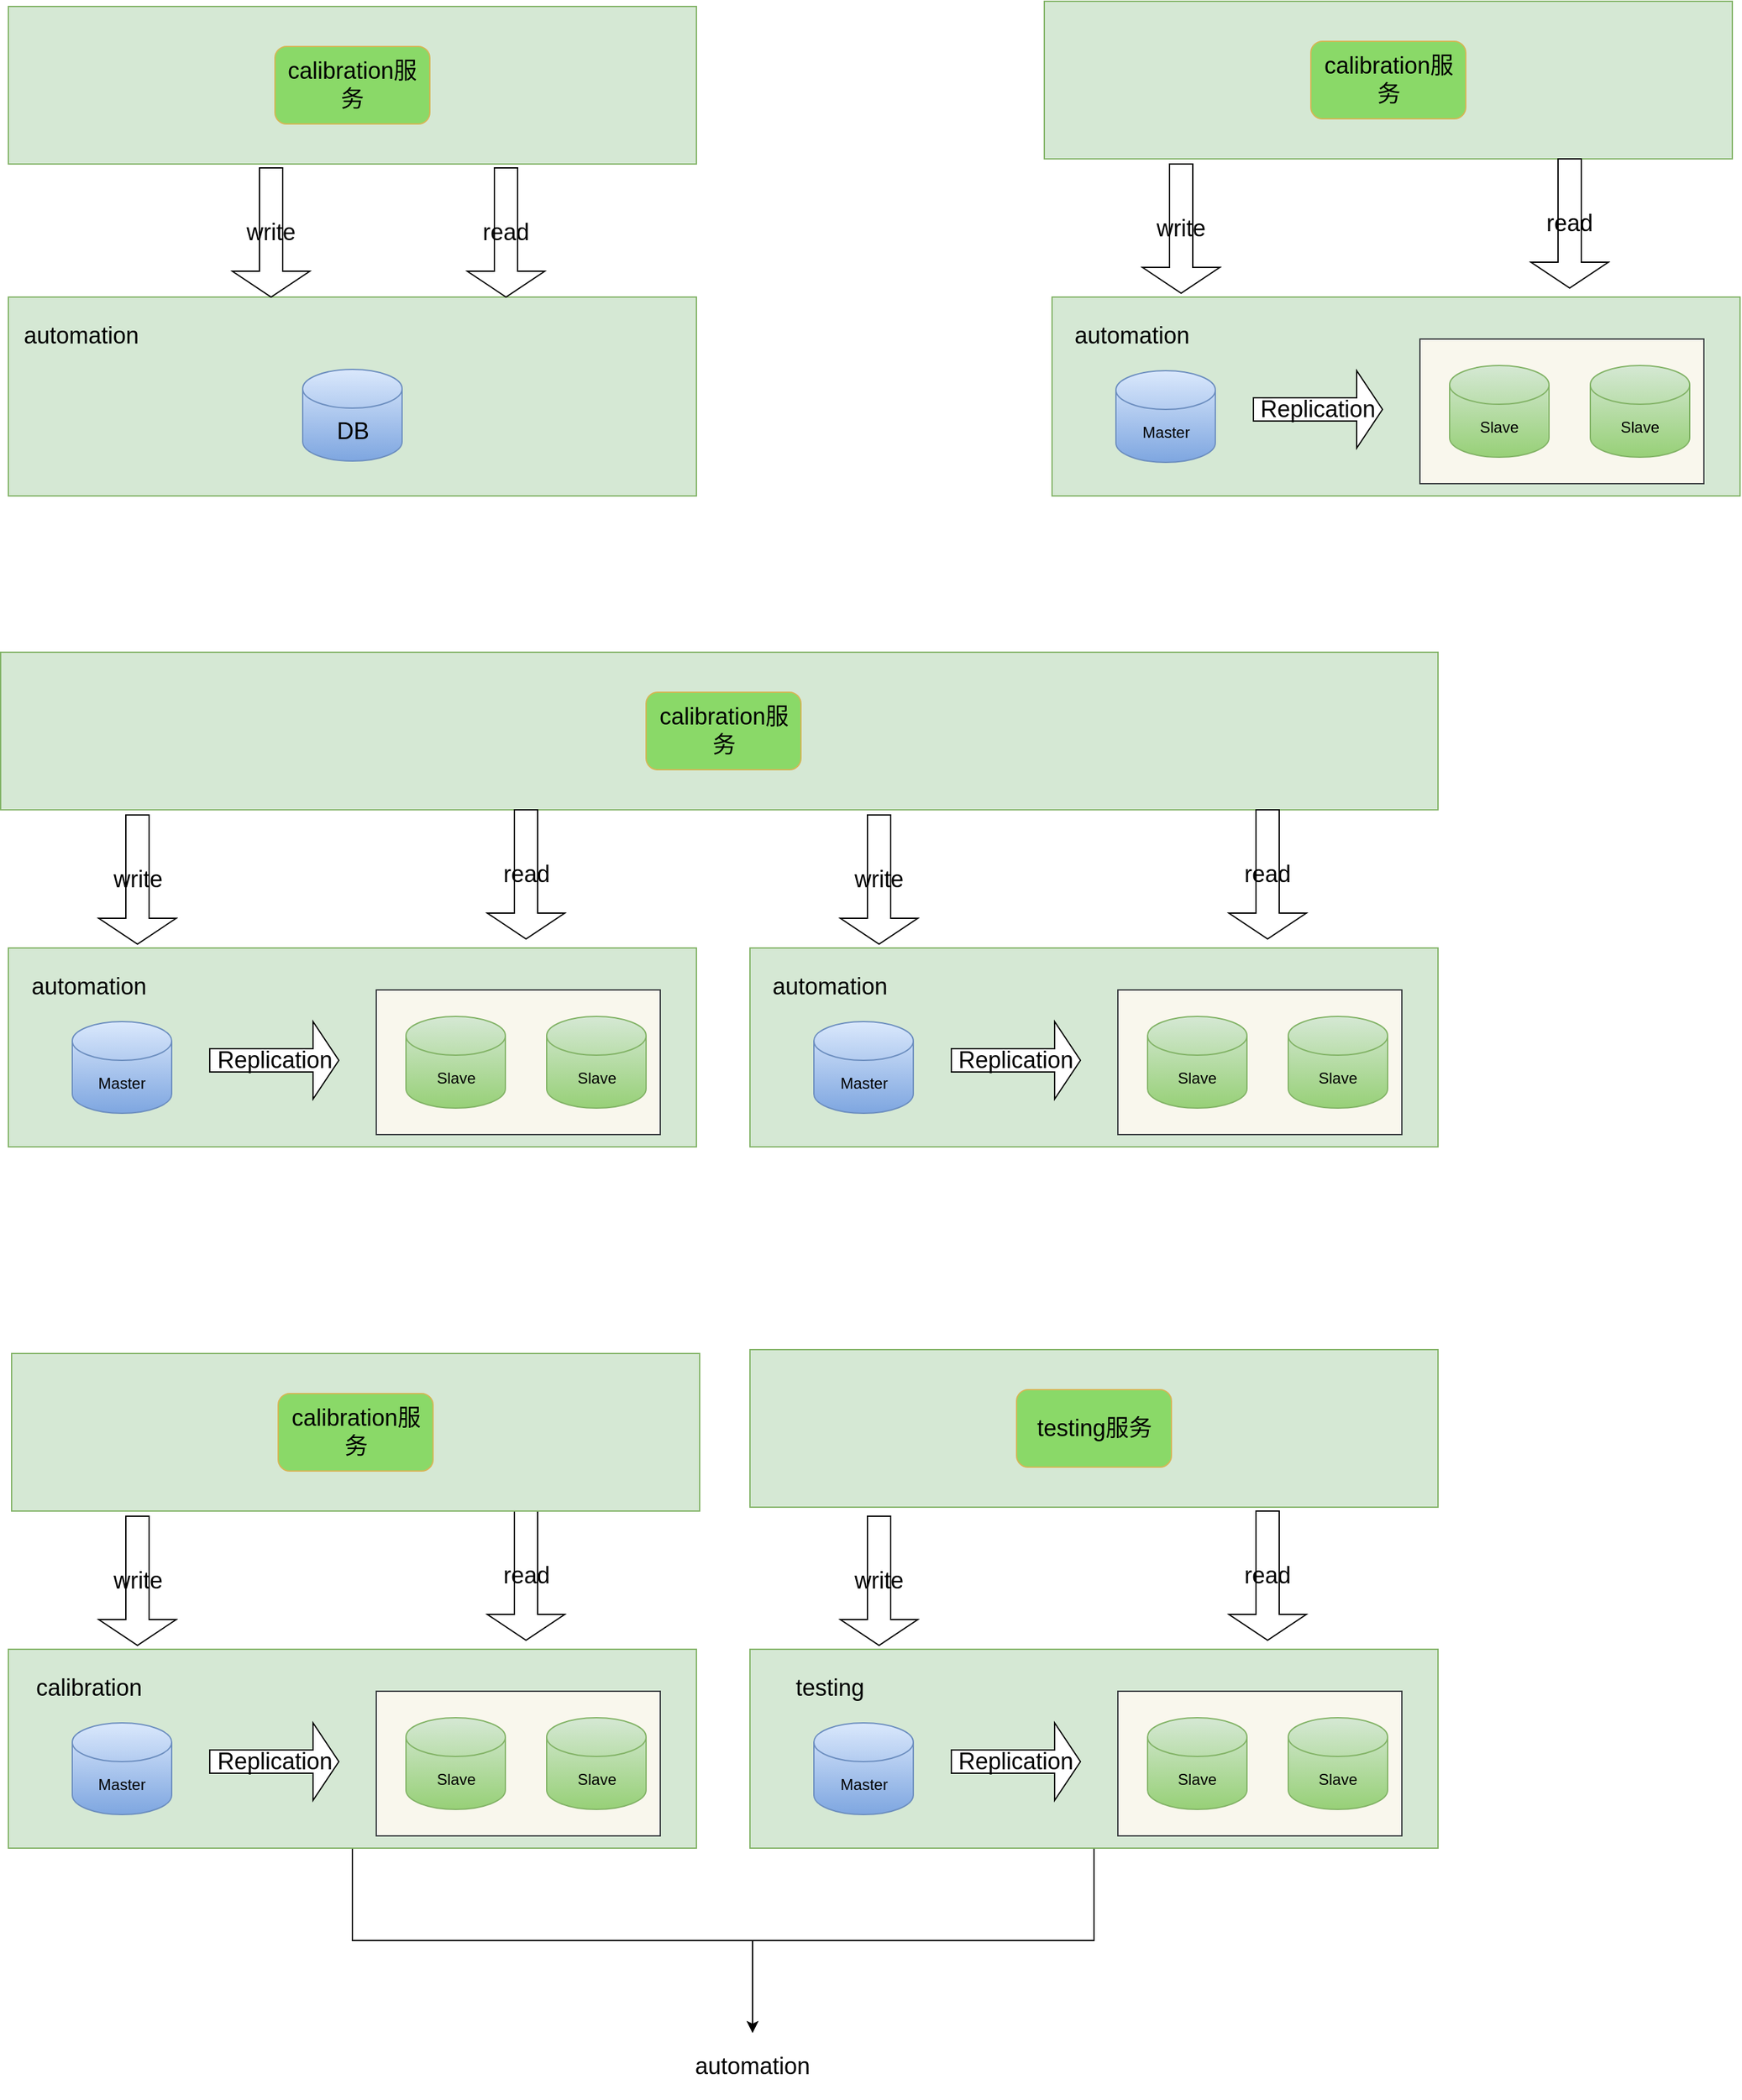 <mxfile version="22.0.8" type="github" pages="2">
  <diagram name="第 1 页" id="XoiWeZBjO1zsK_5Lx0B1">
    <mxGraphModel dx="2518" dy="1404" grid="0" gridSize="10" guides="1" tooltips="1" connect="1" arrows="1" fold="1" page="0" pageScale="1" pageWidth="827" pageHeight="1169" math="0" shadow="0">
      <root>
        <mxCell id="0" />
        <mxCell id="1" parent="0" />
        <mxCell id="khzjy3t56qFRdwUgKfdI-1" value="" style="rounded=0;whiteSpace=wrap;html=1;fillColor=#d5e8d4;strokeColor=#82b366;gradientColor=none;" parent="1" vertex="1">
          <mxGeometry x="916" y="302" width="533" height="154" as="geometry" />
        </mxCell>
        <mxCell id="khzjy3t56qFRdwUgKfdI-2" value="" style="rounded=0;whiteSpace=wrap;html=1;fillColor=#d5e8d4;strokeColor=#82b366;gradientColor=none;" parent="1" vertex="1">
          <mxGeometry x="107.5" y="77" width="533" height="122" as="geometry" />
        </mxCell>
        <mxCell id="khzjy3t56qFRdwUgKfdI-3" value="calibration服务" style="rounded=1;whiteSpace=wrap;html=1;gradientColor=none;fillColor=#8AD968;strokeColor=#d6b656;fillStyle=auto;fontSize=18;" parent="1" vertex="1">
          <mxGeometry x="314" y="108" width="120" height="60" as="geometry" />
        </mxCell>
        <mxCell id="khzjy3t56qFRdwUgKfdI-4" value="" style="rounded=0;whiteSpace=wrap;html=1;fillStyle=auto;fontSize=18;fillColor=#f9f7ed;strokeColor=#36393d;" parent="1" vertex="1">
          <mxGeometry x="1201" y="334.5" width="220" height="112" as="geometry" />
        </mxCell>
        <mxCell id="khzjy3t56qFRdwUgKfdI-5" value="Master" style="shape=cylinder3;whiteSpace=wrap;html=1;boundedLbl=1;backgroundOutline=1;size=15;fillStyle=auto;fillColor=#dae8fc;gradientColor=#7ea6e0;strokeColor=#6c8ebf;" parent="1" vertex="1">
          <mxGeometry x="965.5" y="359" width="77" height="71" as="geometry" />
        </mxCell>
        <mxCell id="khzjy3t56qFRdwUgKfdI-6" value="Slave" style="shape=cylinder3;whiteSpace=wrap;html=1;boundedLbl=1;backgroundOutline=1;size=15;fillStyle=auto;fillColor=#d5e8d4;gradientColor=#97d077;strokeColor=#82b366;" parent="1" vertex="1">
          <mxGeometry x="1224" y="355" width="77" height="71" as="geometry" />
        </mxCell>
        <mxCell id="khzjy3t56qFRdwUgKfdI-7" value="Slave" style="shape=cylinder3;whiteSpace=wrap;html=1;boundedLbl=1;backgroundOutline=1;size=15;fillStyle=auto;fillColor=#d5e8d4;gradientColor=#97d077;strokeColor=#82b366;" parent="1" vertex="1">
          <mxGeometry x="1333" y="355" width="77" height="71" as="geometry" />
        </mxCell>
        <mxCell id="khzjy3t56qFRdwUgKfdI-8" value="" style="rounded=0;whiteSpace=wrap;html=1;fillColor=#d5e8d4;strokeColor=#82b366;gradientColor=none;" parent="1" vertex="1">
          <mxGeometry x="107.5" y="302" width="533" height="154" as="geometry" />
        </mxCell>
        <mxCell id="khzjy3t56qFRdwUgKfdI-9" value="DB" style="shape=cylinder3;whiteSpace=wrap;html=1;boundedLbl=1;backgroundOutline=1;size=15;fillStyle=auto;fillColor=#dae8fc;gradientColor=#7ea6e0;strokeColor=#6c8ebf;fontSize=18;" parent="1" vertex="1">
          <mxGeometry x="335.5" y="358" width="77" height="71" as="geometry" />
        </mxCell>
        <mxCell id="khzjy3t56qFRdwUgKfdI-10" value="automation" style="text;html=1;strokeColor=none;fillColor=none;align=center;verticalAlign=middle;whiteSpace=wrap;rounded=0;fontSize=18;" parent="1" vertex="1">
          <mxGeometry x="114" y="315" width="100" height="33" as="geometry" />
        </mxCell>
        <mxCell id="khzjy3t56qFRdwUgKfdI-11" value="write" style="shape=singleArrow;direction=south;whiteSpace=wrap;html=1;fillStyle=auto;fontSize=18;" parent="1" vertex="1">
          <mxGeometry x="281" y="202" width="60" height="100" as="geometry" />
        </mxCell>
        <mxCell id="khzjy3t56qFRdwUgKfdI-12" value="read" style="shape=singleArrow;direction=south;whiteSpace=wrap;html=1;fillStyle=auto;fontSize=18;" parent="1" vertex="1">
          <mxGeometry x="463" y="202" width="60" height="100" as="geometry" />
        </mxCell>
        <mxCell id="khzjy3t56qFRdwUgKfdI-13" value="" style="rounded=0;whiteSpace=wrap;html=1;fillColor=#d5e8d4;strokeColor=#82b366;gradientColor=none;" parent="1" vertex="1">
          <mxGeometry x="910" y="73" width="533" height="122" as="geometry" />
        </mxCell>
        <mxCell id="khzjy3t56qFRdwUgKfdI-14" value="calibration服务" style="rounded=1;whiteSpace=wrap;html=1;gradientColor=none;fillColor=#8AD968;strokeColor=#d6b656;fillStyle=auto;fontSize=18;" parent="1" vertex="1">
          <mxGeometry x="1116.5" y="104" width="120" height="60" as="geometry" />
        </mxCell>
        <mxCell id="khzjy3t56qFRdwUgKfdI-15" value="write" style="shape=singleArrow;direction=south;whiteSpace=wrap;html=1;fillStyle=auto;fontSize=18;" parent="1" vertex="1">
          <mxGeometry x="986" y="199" width="60" height="100" as="geometry" />
        </mxCell>
        <mxCell id="khzjy3t56qFRdwUgKfdI-16" value="read" style="shape=singleArrow;direction=south;whiteSpace=wrap;html=1;fillStyle=auto;fontSize=18;" parent="1" vertex="1">
          <mxGeometry x="1287" y="195" width="60" height="100" as="geometry" />
        </mxCell>
        <mxCell id="khzjy3t56qFRdwUgKfdI-17" value="automation" style="text;html=1;strokeColor=none;fillColor=none;align=center;verticalAlign=middle;whiteSpace=wrap;rounded=0;fontSize=18;" parent="1" vertex="1">
          <mxGeometry x="928" y="315" width="100" height="33" as="geometry" />
        </mxCell>
        <mxCell id="khzjy3t56qFRdwUgKfdI-18" value="Replication" style="shape=singleArrow;whiteSpace=wrap;html=1;fillStyle=auto;fontSize=18;" parent="1" vertex="1">
          <mxGeometry x="1072" y="359" width="100" height="60" as="geometry" />
        </mxCell>
        <mxCell id="khzjy3t56qFRdwUgKfdI-19" value="" style="rounded=0;whiteSpace=wrap;html=1;fillColor=#d5e8d4;strokeColor=#82b366;gradientColor=none;" parent="1" vertex="1">
          <mxGeometry x="107.5" y="806" width="533" height="154" as="geometry" />
        </mxCell>
        <mxCell id="khzjy3t56qFRdwUgKfdI-20" value="" style="rounded=0;whiteSpace=wrap;html=1;fillStyle=auto;fontSize=18;fillColor=#f9f7ed;strokeColor=#36393d;" parent="1" vertex="1">
          <mxGeometry x="392.5" y="838.5" width="220" height="112" as="geometry" />
        </mxCell>
        <mxCell id="khzjy3t56qFRdwUgKfdI-21" value="Master" style="shape=cylinder3;whiteSpace=wrap;html=1;boundedLbl=1;backgroundOutline=1;size=15;fillStyle=auto;fillColor=#dae8fc;gradientColor=#7ea6e0;strokeColor=#6c8ebf;" parent="1" vertex="1">
          <mxGeometry x="157" y="863" width="77" height="71" as="geometry" />
        </mxCell>
        <mxCell id="khzjy3t56qFRdwUgKfdI-22" value="Slave" style="shape=cylinder3;whiteSpace=wrap;html=1;boundedLbl=1;backgroundOutline=1;size=15;fillStyle=auto;fillColor=#d5e8d4;gradientColor=#97d077;strokeColor=#82b366;" parent="1" vertex="1">
          <mxGeometry x="415.5" y="859" width="77" height="71" as="geometry" />
        </mxCell>
        <mxCell id="khzjy3t56qFRdwUgKfdI-23" value="Slave" style="shape=cylinder3;whiteSpace=wrap;html=1;boundedLbl=1;backgroundOutline=1;size=15;fillStyle=auto;fillColor=#d5e8d4;gradientColor=#97d077;strokeColor=#82b366;" parent="1" vertex="1">
          <mxGeometry x="524.5" y="859" width="77" height="71" as="geometry" />
        </mxCell>
        <mxCell id="khzjy3t56qFRdwUgKfdI-24" value="" style="rounded=0;whiteSpace=wrap;html=1;fillColor=#d5e8d4;strokeColor=#82b366;gradientColor=none;" parent="1" vertex="1">
          <mxGeometry x="101.5" y="577" width="1113.5" height="122" as="geometry" />
        </mxCell>
        <mxCell id="khzjy3t56qFRdwUgKfdI-25" value="calibration服务" style="rounded=1;whiteSpace=wrap;html=1;gradientColor=none;fillColor=#8AD968;strokeColor=#d6b656;fillStyle=auto;fontSize=18;" parent="1" vertex="1">
          <mxGeometry x="601.5" y="608" width="120" height="60" as="geometry" />
        </mxCell>
        <mxCell id="khzjy3t56qFRdwUgKfdI-26" value="write" style="shape=singleArrow;direction=south;whiteSpace=wrap;html=1;fillStyle=auto;fontSize=18;" parent="1" vertex="1">
          <mxGeometry x="177.5" y="703" width="60" height="100" as="geometry" />
        </mxCell>
        <mxCell id="khzjy3t56qFRdwUgKfdI-27" value="read" style="shape=singleArrow;direction=south;whiteSpace=wrap;html=1;fillStyle=auto;fontSize=18;" parent="1" vertex="1">
          <mxGeometry x="478.5" y="699" width="60" height="100" as="geometry" />
        </mxCell>
        <mxCell id="khzjy3t56qFRdwUgKfdI-28" value="automation" style="text;html=1;strokeColor=none;fillColor=none;align=center;verticalAlign=middle;whiteSpace=wrap;rounded=0;fontSize=18;" parent="1" vertex="1">
          <mxGeometry x="119.5" y="819" width="100" height="33" as="geometry" />
        </mxCell>
        <mxCell id="khzjy3t56qFRdwUgKfdI-29" value="Replication" style="shape=singleArrow;whiteSpace=wrap;html=1;fillStyle=auto;fontSize=18;" parent="1" vertex="1">
          <mxGeometry x="263.5" y="863" width="100" height="60" as="geometry" />
        </mxCell>
        <mxCell id="khzjy3t56qFRdwUgKfdI-30" value="" style="rounded=0;whiteSpace=wrap;html=1;fillColor=#d5e8d4;strokeColor=#82b366;gradientColor=none;" parent="1" vertex="1">
          <mxGeometry x="682" y="806" width="533" height="154" as="geometry" />
        </mxCell>
        <mxCell id="khzjy3t56qFRdwUgKfdI-31" value="" style="rounded=0;whiteSpace=wrap;html=1;fillStyle=auto;fontSize=18;fillColor=#f9f7ed;strokeColor=#36393d;" parent="1" vertex="1">
          <mxGeometry x="967" y="838.5" width="220" height="112" as="geometry" />
        </mxCell>
        <mxCell id="khzjy3t56qFRdwUgKfdI-32" value="Master" style="shape=cylinder3;whiteSpace=wrap;html=1;boundedLbl=1;backgroundOutline=1;size=15;fillStyle=auto;fillColor=#dae8fc;gradientColor=#7ea6e0;strokeColor=#6c8ebf;" parent="1" vertex="1">
          <mxGeometry x="731.5" y="863" width="77" height="71" as="geometry" />
        </mxCell>
        <mxCell id="khzjy3t56qFRdwUgKfdI-33" value="Slave" style="shape=cylinder3;whiteSpace=wrap;html=1;boundedLbl=1;backgroundOutline=1;size=15;fillStyle=auto;fillColor=#d5e8d4;gradientColor=#97d077;strokeColor=#82b366;" parent="1" vertex="1">
          <mxGeometry x="990" y="859" width="77" height="71" as="geometry" />
        </mxCell>
        <mxCell id="khzjy3t56qFRdwUgKfdI-34" value="Slave" style="shape=cylinder3;whiteSpace=wrap;html=1;boundedLbl=1;backgroundOutline=1;size=15;fillStyle=auto;fillColor=#d5e8d4;gradientColor=#97d077;strokeColor=#82b366;" parent="1" vertex="1">
          <mxGeometry x="1099" y="859" width="77" height="71" as="geometry" />
        </mxCell>
        <mxCell id="khzjy3t56qFRdwUgKfdI-35" value="write" style="shape=singleArrow;direction=south;whiteSpace=wrap;html=1;fillStyle=auto;fontSize=18;" parent="1" vertex="1">
          <mxGeometry x="752" y="703" width="60" height="100" as="geometry" />
        </mxCell>
        <mxCell id="khzjy3t56qFRdwUgKfdI-36" value="read" style="shape=singleArrow;direction=south;whiteSpace=wrap;html=1;fillStyle=auto;fontSize=18;" parent="1" vertex="1">
          <mxGeometry x="1053" y="699" width="60" height="100" as="geometry" />
        </mxCell>
        <mxCell id="khzjy3t56qFRdwUgKfdI-37" value="automation" style="text;html=1;strokeColor=none;fillColor=none;align=center;verticalAlign=middle;whiteSpace=wrap;rounded=0;fontSize=18;" parent="1" vertex="1">
          <mxGeometry x="694" y="819" width="100" height="33" as="geometry" />
        </mxCell>
        <mxCell id="khzjy3t56qFRdwUgKfdI-38" value="Replication" style="shape=singleArrow;whiteSpace=wrap;html=1;fillStyle=auto;fontSize=18;" parent="1" vertex="1">
          <mxGeometry x="838" y="863" width="100" height="60" as="geometry" />
        </mxCell>
        <mxCell id="khzjy3t56qFRdwUgKfdI-67" style="edgeStyle=orthogonalEdgeStyle;rounded=0;orthogonalLoop=1;jettySize=auto;html=1;exitX=0.5;exitY=1;exitDx=0;exitDy=0;entryX=0.5;entryY=0;entryDx=0;entryDy=0;fontSize=18;" parent="1" source="khzjy3t56qFRdwUgKfdI-39" target="khzjy3t56qFRdwUgKfdI-66" edge="1">
          <mxGeometry relative="1" as="geometry" />
        </mxCell>
        <mxCell id="khzjy3t56qFRdwUgKfdI-39" value="" style="rounded=0;whiteSpace=wrap;html=1;fillColor=#d5e8d4;strokeColor=#82b366;gradientColor=none;" parent="1" vertex="1">
          <mxGeometry x="107.5" y="1349" width="533" height="154" as="geometry" />
        </mxCell>
        <mxCell id="khzjy3t56qFRdwUgKfdI-40" value="" style="rounded=0;whiteSpace=wrap;html=1;fillStyle=auto;fontSize=18;fillColor=#f9f7ed;strokeColor=#36393d;" parent="1" vertex="1">
          <mxGeometry x="392.5" y="1381.5" width="220" height="112" as="geometry" />
        </mxCell>
        <mxCell id="khzjy3t56qFRdwUgKfdI-41" value="Master" style="shape=cylinder3;whiteSpace=wrap;html=1;boundedLbl=1;backgroundOutline=1;size=15;fillStyle=auto;fillColor=#dae8fc;gradientColor=#7ea6e0;strokeColor=#6c8ebf;" parent="1" vertex="1">
          <mxGeometry x="157" y="1406" width="77" height="71" as="geometry" />
        </mxCell>
        <mxCell id="khzjy3t56qFRdwUgKfdI-42" value="Slave" style="shape=cylinder3;whiteSpace=wrap;html=1;boundedLbl=1;backgroundOutline=1;size=15;fillStyle=auto;fillColor=#d5e8d4;gradientColor=#97d077;strokeColor=#82b366;" parent="1" vertex="1">
          <mxGeometry x="415.5" y="1402" width="77" height="71" as="geometry" />
        </mxCell>
        <mxCell id="khzjy3t56qFRdwUgKfdI-43" value="Slave" style="shape=cylinder3;whiteSpace=wrap;html=1;boundedLbl=1;backgroundOutline=1;size=15;fillStyle=auto;fillColor=#d5e8d4;gradientColor=#97d077;strokeColor=#82b366;" parent="1" vertex="1">
          <mxGeometry x="524.5" y="1402" width="77" height="71" as="geometry" />
        </mxCell>
        <mxCell id="khzjy3t56qFRdwUgKfdI-44" value="write" style="shape=singleArrow;direction=south;whiteSpace=wrap;html=1;fillStyle=auto;fontSize=18;" parent="1" vertex="1">
          <mxGeometry x="177.5" y="1246" width="60" height="100" as="geometry" />
        </mxCell>
        <mxCell id="khzjy3t56qFRdwUgKfdI-45" value="read" style="shape=singleArrow;direction=south;whiteSpace=wrap;html=1;fillStyle=auto;fontSize=18;" parent="1" vertex="1">
          <mxGeometry x="478.5" y="1242" width="60" height="100" as="geometry" />
        </mxCell>
        <mxCell id="khzjy3t56qFRdwUgKfdI-46" value="calibration" style="text;html=1;strokeColor=none;fillColor=none;align=center;verticalAlign=middle;whiteSpace=wrap;rounded=0;fontSize=18;" parent="1" vertex="1">
          <mxGeometry x="119.5" y="1362" width="100" height="33" as="geometry" />
        </mxCell>
        <mxCell id="khzjy3t56qFRdwUgKfdI-47" value="Replication" style="shape=singleArrow;whiteSpace=wrap;html=1;fillStyle=auto;fontSize=18;" parent="1" vertex="1">
          <mxGeometry x="263.5" y="1406" width="100" height="60" as="geometry" />
        </mxCell>
        <mxCell id="khzjy3t56qFRdwUgKfdI-68" style="edgeStyle=orthogonalEdgeStyle;rounded=0;orthogonalLoop=1;jettySize=auto;html=1;exitX=0.5;exitY=1;exitDx=0;exitDy=0;fontSize=18;" parent="1" source="khzjy3t56qFRdwUgKfdI-48" target="khzjy3t56qFRdwUgKfdI-66" edge="1">
          <mxGeometry relative="1" as="geometry" />
        </mxCell>
        <mxCell id="khzjy3t56qFRdwUgKfdI-48" value="" style="rounded=0;whiteSpace=wrap;html=1;fillColor=#d5e8d4;strokeColor=#82b366;gradientColor=none;" parent="1" vertex="1">
          <mxGeometry x="682" y="1349" width="533" height="154" as="geometry" />
        </mxCell>
        <mxCell id="khzjy3t56qFRdwUgKfdI-49" value="" style="rounded=0;whiteSpace=wrap;html=1;fillStyle=auto;fontSize=18;fillColor=#f9f7ed;strokeColor=#36393d;" parent="1" vertex="1">
          <mxGeometry x="967" y="1381.5" width="220" height="112" as="geometry" />
        </mxCell>
        <mxCell id="khzjy3t56qFRdwUgKfdI-50" value="Master" style="shape=cylinder3;whiteSpace=wrap;html=1;boundedLbl=1;backgroundOutline=1;size=15;fillStyle=auto;fillColor=#dae8fc;gradientColor=#7ea6e0;strokeColor=#6c8ebf;" parent="1" vertex="1">
          <mxGeometry x="731.5" y="1406" width="77" height="71" as="geometry" />
        </mxCell>
        <mxCell id="khzjy3t56qFRdwUgKfdI-51" value="Slave" style="shape=cylinder3;whiteSpace=wrap;html=1;boundedLbl=1;backgroundOutline=1;size=15;fillStyle=auto;fillColor=#d5e8d4;gradientColor=#97d077;strokeColor=#82b366;" parent="1" vertex="1">
          <mxGeometry x="990" y="1402" width="77" height="71" as="geometry" />
        </mxCell>
        <mxCell id="khzjy3t56qFRdwUgKfdI-52" value="Slave" style="shape=cylinder3;whiteSpace=wrap;html=1;boundedLbl=1;backgroundOutline=1;size=15;fillStyle=auto;fillColor=#d5e8d4;gradientColor=#97d077;strokeColor=#82b366;" parent="1" vertex="1">
          <mxGeometry x="1099" y="1402" width="77" height="71" as="geometry" />
        </mxCell>
        <mxCell id="khzjy3t56qFRdwUgKfdI-53" value="write" style="shape=singleArrow;direction=south;whiteSpace=wrap;html=1;fillStyle=auto;fontSize=18;" parent="1" vertex="1">
          <mxGeometry x="752" y="1246" width="60" height="100" as="geometry" />
        </mxCell>
        <mxCell id="khzjy3t56qFRdwUgKfdI-54" value="read" style="shape=singleArrow;direction=south;whiteSpace=wrap;html=1;fillStyle=auto;fontSize=18;" parent="1" vertex="1">
          <mxGeometry x="1053" y="1242" width="60" height="100" as="geometry" />
        </mxCell>
        <mxCell id="khzjy3t56qFRdwUgKfdI-55" value="testing" style="text;html=1;strokeColor=none;fillColor=none;align=center;verticalAlign=middle;whiteSpace=wrap;rounded=0;fontSize=18;" parent="1" vertex="1">
          <mxGeometry x="694" y="1362" width="100" height="33" as="geometry" />
        </mxCell>
        <mxCell id="khzjy3t56qFRdwUgKfdI-56" value="Replication" style="shape=singleArrow;whiteSpace=wrap;html=1;fillStyle=auto;fontSize=18;" parent="1" vertex="1">
          <mxGeometry x="838" y="1406" width="100" height="60" as="geometry" />
        </mxCell>
        <mxCell id="khzjy3t56qFRdwUgKfdI-58" value="" style="rounded=0;whiteSpace=wrap;html=1;fillColor=#d5e8d4;strokeColor=#82b366;gradientColor=none;" parent="1" vertex="1">
          <mxGeometry x="110" y="1120" width="533" height="122" as="geometry" />
        </mxCell>
        <mxCell id="khzjy3t56qFRdwUgKfdI-59" value="calibration服务" style="rounded=1;whiteSpace=wrap;html=1;gradientColor=none;fillColor=#8AD968;strokeColor=#d6b656;fillStyle=auto;fontSize=18;" parent="1" vertex="1">
          <mxGeometry x="316.5" y="1151" width="120" height="60" as="geometry" />
        </mxCell>
        <mxCell id="khzjy3t56qFRdwUgKfdI-64" value="" style="rounded=0;whiteSpace=wrap;html=1;fillColor=#d5e8d4;strokeColor=#82b366;gradientColor=none;" parent="1" vertex="1">
          <mxGeometry x="682" y="1117" width="533" height="122" as="geometry" />
        </mxCell>
        <mxCell id="khzjy3t56qFRdwUgKfdI-65" value="testing服务" style="rounded=1;whiteSpace=wrap;html=1;gradientColor=none;fillColor=#8AD968;strokeColor=#d6b656;fillStyle=auto;fontSize=18;" parent="1" vertex="1">
          <mxGeometry x="888.5" y="1148" width="120" height="60" as="geometry" />
        </mxCell>
        <mxCell id="khzjy3t56qFRdwUgKfdI-66" value="automation" style="text;html=1;strokeColor=none;fillColor=none;align=center;verticalAlign=middle;whiteSpace=wrap;rounded=0;fontSize=18;" parent="1" vertex="1">
          <mxGeometry x="634" y="1646" width="100" height="51" as="geometry" />
        </mxCell>
      </root>
    </mxGraphModel>
  </diagram>
  <diagram name="第 1 页 的副本" id="WT17NUB2REezVDF07Srm">
    <mxGraphModel dx="1799" dy="1180" grid="0" gridSize="10" guides="1" tooltips="1" connect="1" arrows="1" fold="1" page="0" pageScale="1" pageWidth="827" pageHeight="1169" math="0" shadow="0">
      <root>
        <mxCell id="TcmrKbXFy-QuiTWMG6EV-0" />
        <mxCell id="TcmrKbXFy-QuiTWMG6EV-1" parent="TcmrKbXFy-QuiTWMG6EV-0" />
        <mxCell id="TcmrKbXFy-QuiTWMG6EV-2" value="" style="rounded=0;whiteSpace=wrap;html=1;fillColor=#d5e8d4;strokeColor=#82b366;gradientColor=none;" vertex="1" parent="TcmrKbXFy-QuiTWMG6EV-1">
          <mxGeometry x="916" y="302" width="533" height="154" as="geometry" />
        </mxCell>
        <mxCell id="TcmrKbXFy-QuiTWMG6EV-3" value="" style="rounded=0;whiteSpace=wrap;html=1;fillColor=#d5e8d4;strokeColor=#82b366;gradientColor=none;" vertex="1" parent="TcmrKbXFy-QuiTWMG6EV-1">
          <mxGeometry x="-75" y="-302" width="533" height="122" as="geometry" />
        </mxCell>
        <mxCell id="TcmrKbXFy-QuiTWMG6EV-4" value="qiwu-paas服务" style="rounded=1;whiteSpace=wrap;html=1;gradientColor=none;fillColor=#8AD968;strokeColor=#d6b656;fillStyle=auto;fontSize=18;" vertex="1" parent="TcmrKbXFy-QuiTWMG6EV-1">
          <mxGeometry x="131.5" y="-271" width="134.5" height="60" as="geometry" />
        </mxCell>
        <mxCell id="TcmrKbXFy-QuiTWMG6EV-5" value="" style="rounded=0;whiteSpace=wrap;html=1;fillStyle=auto;fontSize=18;fillColor=#f9f7ed;strokeColor=#36393d;" vertex="1" parent="TcmrKbXFy-QuiTWMG6EV-1">
          <mxGeometry x="1201" y="334.5" width="220" height="112" as="geometry" />
        </mxCell>
        <mxCell id="TcmrKbXFy-QuiTWMG6EV-6" value="Master" style="shape=cylinder3;whiteSpace=wrap;html=1;boundedLbl=1;backgroundOutline=1;size=15;fillStyle=auto;fillColor=#dae8fc;gradientColor=#7ea6e0;strokeColor=#6c8ebf;" vertex="1" parent="TcmrKbXFy-QuiTWMG6EV-1">
          <mxGeometry x="965.5" y="359" width="77" height="71" as="geometry" />
        </mxCell>
        <mxCell id="TcmrKbXFy-QuiTWMG6EV-7" value="Slave" style="shape=cylinder3;whiteSpace=wrap;html=1;boundedLbl=1;backgroundOutline=1;size=15;fillStyle=auto;fillColor=#d5e8d4;gradientColor=#97d077;strokeColor=#82b366;" vertex="1" parent="TcmrKbXFy-QuiTWMG6EV-1">
          <mxGeometry x="1224" y="355" width="77" height="71" as="geometry" />
        </mxCell>
        <mxCell id="TcmrKbXFy-QuiTWMG6EV-8" value="Slave" style="shape=cylinder3;whiteSpace=wrap;html=1;boundedLbl=1;backgroundOutline=1;size=15;fillStyle=auto;fillColor=#d5e8d4;gradientColor=#97d077;strokeColor=#82b366;" vertex="1" parent="TcmrKbXFy-QuiTWMG6EV-1">
          <mxGeometry x="1333" y="355" width="77" height="71" as="geometry" />
        </mxCell>
        <mxCell id="TcmrKbXFy-QuiTWMG6EV-9" value="" style="rounded=0;whiteSpace=wrap;html=1;fillColor=#d5e8d4;strokeColor=#82b366;gradientColor=none;" vertex="1" parent="TcmrKbXFy-QuiTWMG6EV-1">
          <mxGeometry x="-104.5" y="-78.75" width="600" height="325" as="geometry" />
        </mxCell>
        <mxCell id="cq9vaOh08QmkuU9P0QDh-11" value="" style="rounded=0;whiteSpace=wrap;html=1;fillColor=#d5e8d4;strokeColor=default;dashed=1;" vertex="1" parent="TcmrKbXFy-QuiTWMG6EV-1">
          <mxGeometry x="11" y="154" width="342" height="78" as="geometry" />
        </mxCell>
        <mxCell id="TcmrKbXFy-QuiTWMG6EV-10" value="TiKV" style="shape=cylinder3;whiteSpace=wrap;html=1;boundedLbl=1;backgroundOutline=1;size=15;fillStyle=auto;fillColor=#5e8bda;strokeColor=#B20000;fontSize=18;fontColor=#ffffff;" vertex="1" parent="TcmrKbXFy-QuiTWMG6EV-1">
          <mxGeometry x="21" y="154" width="77" height="71" as="geometry" />
        </mxCell>
        <mxCell id="TcmrKbXFy-QuiTWMG6EV-11" value="qiwuiot" style="text;html=1;strokeColor=none;fillColor=none;align=center;verticalAlign=middle;whiteSpace=wrap;rounded=0;fontSize=18;" vertex="1" parent="TcmrKbXFy-QuiTWMG6EV-1">
          <mxGeometry x="-60" y="-266" width="100" height="33" as="geometry" />
        </mxCell>
        <mxCell id="TcmrKbXFy-QuiTWMG6EV-12" value="write" style="shape=singleArrow;direction=south;whiteSpace=wrap;html=1;fillStyle=auto;fontSize=18;" vertex="1" parent="TcmrKbXFy-QuiTWMG6EV-1">
          <mxGeometry x="98.5" y="-177" width="60" height="100" as="geometry" />
        </mxCell>
        <mxCell id="TcmrKbXFy-QuiTWMG6EV-13" value="read" style="shape=singleArrow;direction=south;whiteSpace=wrap;html=1;fillStyle=auto;fontSize=18;" vertex="1" parent="TcmrKbXFy-QuiTWMG6EV-1">
          <mxGeometry x="280.5" y="-177" width="60" height="100" as="geometry" />
        </mxCell>
        <mxCell id="TcmrKbXFy-QuiTWMG6EV-14" value="" style="rounded=0;whiteSpace=wrap;html=1;fillColor=#d5e8d4;strokeColor=#82b366;gradientColor=none;" vertex="1" parent="TcmrKbXFy-QuiTWMG6EV-1">
          <mxGeometry x="910" y="73" width="533" height="122" as="geometry" />
        </mxCell>
        <mxCell id="TcmrKbXFy-QuiTWMG6EV-15" value="calibration服务" style="rounded=1;whiteSpace=wrap;html=1;gradientColor=none;fillColor=#8AD968;strokeColor=#d6b656;fillStyle=auto;fontSize=18;" vertex="1" parent="TcmrKbXFy-QuiTWMG6EV-1">
          <mxGeometry x="1116.5" y="104" width="120" height="60" as="geometry" />
        </mxCell>
        <mxCell id="TcmrKbXFy-QuiTWMG6EV-16" value="write" style="shape=singleArrow;direction=south;whiteSpace=wrap;html=1;fillStyle=auto;fontSize=18;" vertex="1" parent="TcmrKbXFy-QuiTWMG6EV-1">
          <mxGeometry x="986" y="199" width="60" height="100" as="geometry" />
        </mxCell>
        <mxCell id="TcmrKbXFy-QuiTWMG6EV-17" value="read" style="shape=singleArrow;direction=south;whiteSpace=wrap;html=1;fillStyle=auto;fontSize=18;" vertex="1" parent="TcmrKbXFy-QuiTWMG6EV-1">
          <mxGeometry x="1287" y="195" width="60" height="100" as="geometry" />
        </mxCell>
        <mxCell id="TcmrKbXFy-QuiTWMG6EV-18" value="automation" style="text;html=1;strokeColor=none;fillColor=none;align=center;verticalAlign=middle;whiteSpace=wrap;rounded=0;fontSize=18;" vertex="1" parent="TcmrKbXFy-QuiTWMG6EV-1">
          <mxGeometry x="928" y="315" width="100" height="33" as="geometry" />
        </mxCell>
        <mxCell id="TcmrKbXFy-QuiTWMG6EV-19" value="Replication" style="shape=singleArrow;whiteSpace=wrap;html=1;fillStyle=auto;fontSize=18;" vertex="1" parent="TcmrKbXFy-QuiTWMG6EV-1">
          <mxGeometry x="1072" y="359" width="100" height="60" as="geometry" />
        </mxCell>
        <mxCell id="TcmrKbXFy-QuiTWMG6EV-20" value="" style="rounded=0;whiteSpace=wrap;html=1;fillColor=#d5e8d4;strokeColor=#82b366;gradientColor=none;" vertex="1" parent="TcmrKbXFy-QuiTWMG6EV-1">
          <mxGeometry x="107.5" y="806" width="533" height="154" as="geometry" />
        </mxCell>
        <mxCell id="TcmrKbXFy-QuiTWMG6EV-21" value="" style="rounded=0;whiteSpace=wrap;html=1;fillStyle=auto;fontSize=18;fillColor=#f9f7ed;strokeColor=#36393d;" vertex="1" parent="TcmrKbXFy-QuiTWMG6EV-1">
          <mxGeometry x="392.5" y="838.5" width="220" height="112" as="geometry" />
        </mxCell>
        <mxCell id="TcmrKbXFy-QuiTWMG6EV-22" value="Master" style="shape=cylinder3;whiteSpace=wrap;html=1;boundedLbl=1;backgroundOutline=1;size=15;fillStyle=auto;fillColor=#dae8fc;gradientColor=#7ea6e0;strokeColor=#6c8ebf;" vertex="1" parent="TcmrKbXFy-QuiTWMG6EV-1">
          <mxGeometry x="157" y="863" width="77" height="71" as="geometry" />
        </mxCell>
        <mxCell id="TcmrKbXFy-QuiTWMG6EV-23" value="Slave" style="shape=cylinder3;whiteSpace=wrap;html=1;boundedLbl=1;backgroundOutline=1;size=15;fillStyle=auto;fillColor=#d5e8d4;gradientColor=#97d077;strokeColor=#82b366;" vertex="1" parent="TcmrKbXFy-QuiTWMG6EV-1">
          <mxGeometry x="415.5" y="859" width="77" height="71" as="geometry" />
        </mxCell>
        <mxCell id="TcmrKbXFy-QuiTWMG6EV-24" value="Slave" style="shape=cylinder3;whiteSpace=wrap;html=1;boundedLbl=1;backgroundOutline=1;size=15;fillStyle=auto;fillColor=#d5e8d4;gradientColor=#97d077;strokeColor=#82b366;" vertex="1" parent="TcmrKbXFy-QuiTWMG6EV-1">
          <mxGeometry x="524.5" y="859" width="77" height="71" as="geometry" />
        </mxCell>
        <mxCell id="TcmrKbXFy-QuiTWMG6EV-25" value="" style="rounded=0;whiteSpace=wrap;html=1;fillColor=#d5e8d4;strokeColor=#82b366;gradientColor=none;" vertex="1" parent="TcmrKbXFy-QuiTWMG6EV-1">
          <mxGeometry x="101.5" y="577" width="1113.5" height="122" as="geometry" />
        </mxCell>
        <mxCell id="TcmrKbXFy-QuiTWMG6EV-26" value="calibration服务" style="rounded=1;whiteSpace=wrap;html=1;gradientColor=none;fillColor=#8AD968;strokeColor=#d6b656;fillStyle=auto;fontSize=18;" vertex="1" parent="TcmrKbXFy-QuiTWMG6EV-1">
          <mxGeometry x="601.5" y="608" width="120" height="60" as="geometry" />
        </mxCell>
        <mxCell id="TcmrKbXFy-QuiTWMG6EV-27" value="write" style="shape=singleArrow;direction=south;whiteSpace=wrap;html=1;fillStyle=auto;fontSize=18;" vertex="1" parent="TcmrKbXFy-QuiTWMG6EV-1">
          <mxGeometry x="177.5" y="703" width="60" height="100" as="geometry" />
        </mxCell>
        <mxCell id="TcmrKbXFy-QuiTWMG6EV-28" value="read" style="shape=singleArrow;direction=south;whiteSpace=wrap;html=1;fillStyle=auto;fontSize=18;" vertex="1" parent="TcmrKbXFy-QuiTWMG6EV-1">
          <mxGeometry x="478.5" y="699" width="60" height="100" as="geometry" />
        </mxCell>
        <mxCell id="TcmrKbXFy-QuiTWMG6EV-29" value="automation" style="text;html=1;strokeColor=none;fillColor=none;align=center;verticalAlign=middle;whiteSpace=wrap;rounded=0;fontSize=18;" vertex="1" parent="TcmrKbXFy-QuiTWMG6EV-1">
          <mxGeometry x="119.5" y="819" width="100" height="33" as="geometry" />
        </mxCell>
        <mxCell id="TcmrKbXFy-QuiTWMG6EV-30" value="Replication" style="shape=singleArrow;whiteSpace=wrap;html=1;fillStyle=auto;fontSize=18;" vertex="1" parent="TcmrKbXFy-QuiTWMG6EV-1">
          <mxGeometry x="263.5" y="863" width="100" height="60" as="geometry" />
        </mxCell>
        <mxCell id="TcmrKbXFy-QuiTWMG6EV-31" value="" style="rounded=0;whiteSpace=wrap;html=1;fillColor=#d5e8d4;strokeColor=#82b366;gradientColor=none;" vertex="1" parent="TcmrKbXFy-QuiTWMG6EV-1">
          <mxGeometry x="682" y="806" width="533" height="154" as="geometry" />
        </mxCell>
        <mxCell id="TcmrKbXFy-QuiTWMG6EV-32" value="" style="rounded=0;whiteSpace=wrap;html=1;fillStyle=auto;fontSize=18;fillColor=#f9f7ed;strokeColor=#36393d;" vertex="1" parent="TcmrKbXFy-QuiTWMG6EV-1">
          <mxGeometry x="967" y="838.5" width="220" height="112" as="geometry" />
        </mxCell>
        <mxCell id="TcmrKbXFy-QuiTWMG6EV-33" value="Master" style="shape=cylinder3;whiteSpace=wrap;html=1;boundedLbl=1;backgroundOutline=1;size=15;fillStyle=auto;fillColor=#dae8fc;gradientColor=#7ea6e0;strokeColor=#6c8ebf;" vertex="1" parent="TcmrKbXFy-QuiTWMG6EV-1">
          <mxGeometry x="731.5" y="863" width="77" height="71" as="geometry" />
        </mxCell>
        <mxCell id="TcmrKbXFy-QuiTWMG6EV-34" value="Slave" style="shape=cylinder3;whiteSpace=wrap;html=1;boundedLbl=1;backgroundOutline=1;size=15;fillStyle=auto;fillColor=#d5e8d4;gradientColor=#97d077;strokeColor=#82b366;" vertex="1" parent="TcmrKbXFy-QuiTWMG6EV-1">
          <mxGeometry x="990" y="859" width="77" height="71" as="geometry" />
        </mxCell>
        <mxCell id="TcmrKbXFy-QuiTWMG6EV-35" value="Slave" style="shape=cylinder3;whiteSpace=wrap;html=1;boundedLbl=1;backgroundOutline=1;size=15;fillStyle=auto;fillColor=#d5e8d4;gradientColor=#97d077;strokeColor=#82b366;" vertex="1" parent="TcmrKbXFy-QuiTWMG6EV-1">
          <mxGeometry x="1099" y="859" width="77" height="71" as="geometry" />
        </mxCell>
        <mxCell id="TcmrKbXFy-QuiTWMG6EV-36" value="write" style="shape=singleArrow;direction=south;whiteSpace=wrap;html=1;fillStyle=auto;fontSize=18;" vertex="1" parent="TcmrKbXFy-QuiTWMG6EV-1">
          <mxGeometry x="752" y="703" width="60" height="100" as="geometry" />
        </mxCell>
        <mxCell id="TcmrKbXFy-QuiTWMG6EV-37" value="read" style="shape=singleArrow;direction=south;whiteSpace=wrap;html=1;fillStyle=auto;fontSize=18;" vertex="1" parent="TcmrKbXFy-QuiTWMG6EV-1">
          <mxGeometry x="1053" y="699" width="60" height="100" as="geometry" />
        </mxCell>
        <mxCell id="TcmrKbXFy-QuiTWMG6EV-38" value="automation" style="text;html=1;strokeColor=none;fillColor=none;align=center;verticalAlign=middle;whiteSpace=wrap;rounded=0;fontSize=18;" vertex="1" parent="TcmrKbXFy-QuiTWMG6EV-1">
          <mxGeometry x="694" y="819" width="100" height="33" as="geometry" />
        </mxCell>
        <mxCell id="TcmrKbXFy-QuiTWMG6EV-39" value="Replication" style="shape=singleArrow;whiteSpace=wrap;html=1;fillStyle=auto;fontSize=18;" vertex="1" parent="TcmrKbXFy-QuiTWMG6EV-1">
          <mxGeometry x="838" y="863" width="100" height="60" as="geometry" />
        </mxCell>
        <mxCell id="TcmrKbXFy-QuiTWMG6EV-40" style="edgeStyle=orthogonalEdgeStyle;rounded=0;orthogonalLoop=1;jettySize=auto;html=1;exitX=0.5;exitY=1;exitDx=0;exitDy=0;entryX=0.5;entryY=0;entryDx=0;entryDy=0;fontSize=18;" edge="1" parent="TcmrKbXFy-QuiTWMG6EV-1" source="TcmrKbXFy-QuiTWMG6EV-41" target="TcmrKbXFy-QuiTWMG6EV-64">
          <mxGeometry relative="1" as="geometry" />
        </mxCell>
        <mxCell id="TcmrKbXFy-QuiTWMG6EV-41" value="" style="rounded=0;whiteSpace=wrap;html=1;fillColor=#d5e8d4;strokeColor=#82b366;gradientColor=none;" vertex="1" parent="TcmrKbXFy-QuiTWMG6EV-1">
          <mxGeometry x="107.5" y="1349" width="533" height="154" as="geometry" />
        </mxCell>
        <mxCell id="TcmrKbXFy-QuiTWMG6EV-42" value="" style="rounded=0;whiteSpace=wrap;html=1;fillStyle=auto;fontSize=18;fillColor=#f9f7ed;strokeColor=#36393d;" vertex="1" parent="TcmrKbXFy-QuiTWMG6EV-1">
          <mxGeometry x="392.5" y="1381.5" width="220" height="112" as="geometry" />
        </mxCell>
        <mxCell id="TcmrKbXFy-QuiTWMG6EV-43" value="Master" style="shape=cylinder3;whiteSpace=wrap;html=1;boundedLbl=1;backgroundOutline=1;size=15;fillStyle=auto;fillColor=#dae8fc;gradientColor=#7ea6e0;strokeColor=#6c8ebf;" vertex="1" parent="TcmrKbXFy-QuiTWMG6EV-1">
          <mxGeometry x="157" y="1406" width="77" height="71" as="geometry" />
        </mxCell>
        <mxCell id="TcmrKbXFy-QuiTWMG6EV-44" value="Slave" style="shape=cylinder3;whiteSpace=wrap;html=1;boundedLbl=1;backgroundOutline=1;size=15;fillStyle=auto;fillColor=#d5e8d4;gradientColor=#97d077;strokeColor=#82b366;" vertex="1" parent="TcmrKbXFy-QuiTWMG6EV-1">
          <mxGeometry x="415.5" y="1402" width="77" height="71" as="geometry" />
        </mxCell>
        <mxCell id="TcmrKbXFy-QuiTWMG6EV-45" value="Slave" style="shape=cylinder3;whiteSpace=wrap;html=1;boundedLbl=1;backgroundOutline=1;size=15;fillStyle=auto;fillColor=#d5e8d4;gradientColor=#97d077;strokeColor=#82b366;" vertex="1" parent="TcmrKbXFy-QuiTWMG6EV-1">
          <mxGeometry x="524.5" y="1402" width="77" height="71" as="geometry" />
        </mxCell>
        <mxCell id="TcmrKbXFy-QuiTWMG6EV-46" value="write" style="shape=singleArrow;direction=south;whiteSpace=wrap;html=1;fillStyle=auto;fontSize=18;" vertex="1" parent="TcmrKbXFy-QuiTWMG6EV-1">
          <mxGeometry x="177.5" y="1246" width="60" height="100" as="geometry" />
        </mxCell>
        <mxCell id="TcmrKbXFy-QuiTWMG6EV-47" value="read" style="shape=singleArrow;direction=south;whiteSpace=wrap;html=1;fillStyle=auto;fontSize=18;" vertex="1" parent="TcmrKbXFy-QuiTWMG6EV-1">
          <mxGeometry x="478.5" y="1242" width="60" height="100" as="geometry" />
        </mxCell>
        <mxCell id="TcmrKbXFy-QuiTWMG6EV-48" value="calibration" style="text;html=1;strokeColor=none;fillColor=none;align=center;verticalAlign=middle;whiteSpace=wrap;rounded=0;fontSize=18;" vertex="1" parent="TcmrKbXFy-QuiTWMG6EV-1">
          <mxGeometry x="119.5" y="1362" width="100" height="33" as="geometry" />
        </mxCell>
        <mxCell id="TcmrKbXFy-QuiTWMG6EV-49" value="Replication" style="shape=singleArrow;whiteSpace=wrap;html=1;fillStyle=auto;fontSize=18;" vertex="1" parent="TcmrKbXFy-QuiTWMG6EV-1">
          <mxGeometry x="263.5" y="1406" width="100" height="60" as="geometry" />
        </mxCell>
        <mxCell id="TcmrKbXFy-QuiTWMG6EV-50" style="edgeStyle=orthogonalEdgeStyle;rounded=0;orthogonalLoop=1;jettySize=auto;html=1;exitX=0.5;exitY=1;exitDx=0;exitDy=0;fontSize=18;" edge="1" parent="TcmrKbXFy-QuiTWMG6EV-1" source="TcmrKbXFy-QuiTWMG6EV-51" target="TcmrKbXFy-QuiTWMG6EV-64">
          <mxGeometry relative="1" as="geometry" />
        </mxCell>
        <mxCell id="TcmrKbXFy-QuiTWMG6EV-51" value="" style="rounded=0;whiteSpace=wrap;html=1;fillColor=#d5e8d4;strokeColor=#82b366;gradientColor=none;" vertex="1" parent="TcmrKbXFy-QuiTWMG6EV-1">
          <mxGeometry x="682" y="1349" width="533" height="154" as="geometry" />
        </mxCell>
        <mxCell id="TcmrKbXFy-QuiTWMG6EV-52" value="" style="rounded=0;whiteSpace=wrap;html=1;fillStyle=auto;fontSize=18;fillColor=#f9f7ed;strokeColor=#36393d;" vertex="1" parent="TcmrKbXFy-QuiTWMG6EV-1">
          <mxGeometry x="967" y="1381.5" width="220" height="112" as="geometry" />
        </mxCell>
        <mxCell id="TcmrKbXFy-QuiTWMG6EV-53" value="Master" style="shape=cylinder3;whiteSpace=wrap;html=1;boundedLbl=1;backgroundOutline=1;size=15;fillStyle=auto;fillColor=#dae8fc;gradientColor=#7ea6e0;strokeColor=#6c8ebf;" vertex="1" parent="TcmrKbXFy-QuiTWMG6EV-1">
          <mxGeometry x="731.5" y="1406" width="77" height="71" as="geometry" />
        </mxCell>
        <mxCell id="TcmrKbXFy-QuiTWMG6EV-54" value="Slave" style="shape=cylinder3;whiteSpace=wrap;html=1;boundedLbl=1;backgroundOutline=1;size=15;fillStyle=auto;fillColor=#d5e8d4;gradientColor=#97d077;strokeColor=#82b366;" vertex="1" parent="TcmrKbXFy-QuiTWMG6EV-1">
          <mxGeometry x="990" y="1402" width="77" height="71" as="geometry" />
        </mxCell>
        <mxCell id="TcmrKbXFy-QuiTWMG6EV-55" value="Slave" style="shape=cylinder3;whiteSpace=wrap;html=1;boundedLbl=1;backgroundOutline=1;size=15;fillStyle=auto;fillColor=#d5e8d4;gradientColor=#97d077;strokeColor=#82b366;" vertex="1" parent="TcmrKbXFy-QuiTWMG6EV-1">
          <mxGeometry x="1099" y="1402" width="77" height="71" as="geometry" />
        </mxCell>
        <mxCell id="TcmrKbXFy-QuiTWMG6EV-56" value="write" style="shape=singleArrow;direction=south;whiteSpace=wrap;html=1;fillStyle=auto;fontSize=18;" vertex="1" parent="TcmrKbXFy-QuiTWMG6EV-1">
          <mxGeometry x="752" y="1246" width="60" height="100" as="geometry" />
        </mxCell>
        <mxCell id="TcmrKbXFy-QuiTWMG6EV-57" value="read" style="shape=singleArrow;direction=south;whiteSpace=wrap;html=1;fillStyle=auto;fontSize=18;" vertex="1" parent="TcmrKbXFy-QuiTWMG6EV-1">
          <mxGeometry x="1053" y="1242" width="60" height="100" as="geometry" />
        </mxCell>
        <mxCell id="TcmrKbXFy-QuiTWMG6EV-58" value="testing" style="text;html=1;strokeColor=none;fillColor=none;align=center;verticalAlign=middle;whiteSpace=wrap;rounded=0;fontSize=18;" vertex="1" parent="TcmrKbXFy-QuiTWMG6EV-1">
          <mxGeometry x="694" y="1362" width="100" height="33" as="geometry" />
        </mxCell>
        <mxCell id="TcmrKbXFy-QuiTWMG6EV-59" value="Replication" style="shape=singleArrow;whiteSpace=wrap;html=1;fillStyle=auto;fontSize=18;" vertex="1" parent="TcmrKbXFy-QuiTWMG6EV-1">
          <mxGeometry x="838" y="1406" width="100" height="60" as="geometry" />
        </mxCell>
        <mxCell id="TcmrKbXFy-QuiTWMG6EV-60" value="" style="rounded=0;whiteSpace=wrap;html=1;fillColor=#d5e8d4;strokeColor=#82b366;gradientColor=none;" vertex="1" parent="TcmrKbXFy-QuiTWMG6EV-1">
          <mxGeometry x="110" y="1120" width="533" height="122" as="geometry" />
        </mxCell>
        <mxCell id="TcmrKbXFy-QuiTWMG6EV-61" value="calibration服务" style="rounded=1;whiteSpace=wrap;html=1;gradientColor=none;fillColor=#8AD968;strokeColor=#d6b656;fillStyle=auto;fontSize=18;" vertex="1" parent="TcmrKbXFy-QuiTWMG6EV-1">
          <mxGeometry x="316.5" y="1151" width="120" height="60" as="geometry" />
        </mxCell>
        <mxCell id="TcmrKbXFy-QuiTWMG6EV-62" value="" style="rounded=0;whiteSpace=wrap;html=1;fillColor=#d5e8d4;strokeColor=#82b366;gradientColor=none;" vertex="1" parent="TcmrKbXFy-QuiTWMG6EV-1">
          <mxGeometry x="682" y="1117" width="533" height="122" as="geometry" />
        </mxCell>
        <mxCell id="TcmrKbXFy-QuiTWMG6EV-63" value="testing服务" style="rounded=1;whiteSpace=wrap;html=1;gradientColor=none;fillColor=#8AD968;strokeColor=#d6b656;fillStyle=auto;fontSize=18;" vertex="1" parent="TcmrKbXFy-QuiTWMG6EV-1">
          <mxGeometry x="888.5" y="1148" width="120" height="60" as="geometry" />
        </mxCell>
        <mxCell id="TcmrKbXFy-QuiTWMG6EV-64" value="automation" style="text;html=1;strokeColor=none;fillColor=none;align=center;verticalAlign=middle;whiteSpace=wrap;rounded=0;fontSize=18;" vertex="1" parent="TcmrKbXFy-QuiTWMG6EV-1">
          <mxGeometry x="634" y="1646" width="100" height="51" as="geometry" />
        </mxCell>
        <mxCell id="cq9vaOh08QmkuU9P0QDh-0" value="TiKV" style="shape=cylinder3;whiteSpace=wrap;html=1;boundedLbl=1;backgroundOutline=1;size=15;fillStyle=auto;fillColor=#5e8bda;strokeColor=#005700;fontSize=18;fontColor=#ffffff;" vertex="1" parent="TcmrKbXFy-QuiTWMG6EV-1">
          <mxGeometry x="140.5" y="158" width="77" height="71" as="geometry" />
        </mxCell>
        <mxCell id="cq9vaOh08QmkuU9P0QDh-8" value="" style="rounded=0;whiteSpace=wrap;html=1;dashed=1;fillColor=#d5e8d4;" vertex="1" parent="TcmrKbXFy-QuiTWMG6EV-1">
          <mxGeometry x="53" y="-53" width="285" height="63" as="geometry" />
        </mxCell>
        <mxCell id="cq9vaOh08QmkuU9P0QDh-2" value="&lt;font style=&quot;font-size: 18px;&quot;&gt;TiDB&lt;/font&gt;" style="rounded=1;whiteSpace=wrap;html=1;strokeColor=#db7163;fillColor=#db7163;fontColor=#ffffff;" vertex="1" parent="TcmrKbXFy-QuiTWMG6EV-1">
          <mxGeometry x="81.5" y="-47" width="75.5" height="45" as="geometry" />
        </mxCell>
        <mxCell id="cq9vaOh08QmkuU9P0QDh-3" value="&lt;font style=&quot;font-size: 18px;&quot;&gt;TiDB&lt;/font&gt;" style="rounded=1;whiteSpace=wrap;html=1;strokeColor=#db7163;fillColor=#db7163;fontColor=#ffffff;" vertex="1" parent="TcmrKbXFy-QuiTWMG6EV-1">
          <mxGeometry x="225" y="-47" width="75.5" height="45" as="geometry" />
        </mxCell>
        <mxCell id="cq9vaOh08QmkuU9P0QDh-10" value="" style="rounded=0;whiteSpace=wrap;html=1;direction=south;dashed=1;fillColor=#d5e8d4;" vertex="1" parent="TcmrKbXFy-QuiTWMG6EV-1">
          <mxGeometry x="383" y="-53" width="86" height="282" as="geometry" />
        </mxCell>
        <mxCell id="cq9vaOh08QmkuU9P0QDh-4" value="&lt;font style=&quot;font-size: 18px;&quot;&gt;PD&lt;/font&gt;" style="ellipse;whiteSpace=wrap;html=1;aspect=fixed;fillColor=#666666;fontColor=#ffffff;" vertex="1" parent="TcmrKbXFy-QuiTWMG6EV-1">
          <mxGeometry x="391" y="-50" width="70" height="70" as="geometry" />
        </mxCell>
        <mxCell id="cq9vaOh08QmkuU9P0QDh-5" value="&lt;font style=&quot;font-size: 18px;&quot;&gt;PD&lt;/font&gt;" style="ellipse;whiteSpace=wrap;html=1;aspect=fixed;fillColor=#666666;fontColor=#ffffff;" vertex="1" parent="TcmrKbXFy-QuiTWMG6EV-1">
          <mxGeometry x="391" y="41" width="70" height="70" as="geometry" />
        </mxCell>
        <mxCell id="cq9vaOh08QmkuU9P0QDh-6" value="&lt;font style=&quot;font-size: 18px;&quot;&gt;PD&lt;/font&gt;" style="ellipse;whiteSpace=wrap;html=1;aspect=fixed;fillColor=#666666;fontColor=#ffffff;" vertex="1" parent="TcmrKbXFy-QuiTWMG6EV-1">
          <mxGeometry x="391" y="143" width="70" height="70" as="geometry" />
        </mxCell>
        <mxCell id="cq9vaOh08QmkuU9P0QDh-9" value="TiKV" style="shape=cylinder3;whiteSpace=wrap;html=1;boundedLbl=1;backgroundOutline=1;size=15;fillStyle=auto;fillColor=#5e8bda;strokeColor=#B20000;fontSize=18;fontColor=#ffffff;" vertex="1" parent="TcmrKbXFy-QuiTWMG6EV-1">
          <mxGeometry x="260" y="158" width="77" height="71" as="geometry" />
        </mxCell>
        <mxCell id="cq9vaOh08QmkuU9P0QDh-12" value="&lt;pre style=&quot;font-size: 18px;&quot;&gt;&lt;code class=&quot;!whitespace-pre hljs language-diff&quot; style=&quot;font-size: 18px;&quot;&gt;&lt;font style=&quot;font-size: 18px;&quot;&gt;Monitor&lt;/font&gt;&lt;/code&gt;ing&amp;amp;Grafana&lt;/pre&gt;" style="rounded=0;whiteSpace=wrap;html=1;direction=south;fillColor=#d80073;fontColor=#ffffff;strokeColor=#A50040;horizontal=0;fontSize=18;" vertex="1" parent="TcmrKbXFy-QuiTWMG6EV-1">
          <mxGeometry x="-79" y="-10" width="60" height="187.5" as="geometry" />
        </mxCell>
        <mxCell id="cq9vaOh08QmkuU9P0QDh-14" value="" style="endArrow=classic;startArrow=classic;html=1;rounded=0;" edge="1" parent="TcmrKbXFy-QuiTWMG6EV-1">
          <mxGeometry width="50" height="50" relative="1" as="geometry">
            <mxPoint x="106.39" y="143.75" as="sourcePoint" />
            <mxPoint x="106.39" y="23.75" as="targetPoint" />
          </mxGeometry>
        </mxCell>
        <mxCell id="cq9vaOh08QmkuU9P0QDh-16" value="" style="endArrow=classic;startArrow=classic;html=1;rounded=0;" edge="1" parent="TcmrKbXFy-QuiTWMG6EV-1">
          <mxGeometry width="50" height="50" relative="1" as="geometry">
            <mxPoint x="248" y="145.5" as="sourcePoint" />
            <mxPoint x="248" y="25.5" as="targetPoint" />
          </mxGeometry>
        </mxCell>
        <mxCell id="cq9vaOh08QmkuU9P0QDh-17" value="" style="endArrow=classic;startArrow=classic;html=1;rounded=0;" edge="1" parent="TcmrKbXFy-QuiTWMG6EV-1">
          <mxGeometry width="50" height="50" relative="1" as="geometry">
            <mxPoint x="326.5" y="-29" as="sourcePoint" />
            <mxPoint x="391" y="-29" as="targetPoint" />
          </mxGeometry>
        </mxCell>
        <mxCell id="cq9vaOh08QmkuU9P0QDh-18" value="" style="endArrow=classic;startArrow=classic;html=1;rounded=0;" edge="1" parent="TcmrKbXFy-QuiTWMG6EV-1">
          <mxGeometry width="50" height="50" relative="1" as="geometry">
            <mxPoint x="338.5" y="186" as="sourcePoint" />
            <mxPoint x="392.5" y="186" as="targetPoint" />
          </mxGeometry>
        </mxCell>
        <mxCell id="cq9vaOh08QmkuU9P0QDh-19" value="DistSQL&lt;br&gt;API" style="text;html=1;strokeColor=none;fillColor=none;align=center;verticalAlign=middle;whiteSpace=wrap;rounded=0;" vertex="1" parent="TcmrKbXFy-QuiTWMG6EV-1">
          <mxGeometry x="145" y="37" width="60" height="30" as="geometry" />
        </mxCell>
        <mxCell id="cq9vaOh08QmkuU9P0QDh-20" value="KV API" style="text;html=1;strokeColor=none;fillColor=none;align=center;verticalAlign=middle;whiteSpace=wrap;rounded=0;" vertex="1" parent="TcmrKbXFy-QuiTWMG6EV-1">
          <mxGeometry x="145" y="101" width="60" height="30" as="geometry" />
        </mxCell>
        <mxCell id="cq9vaOh08QmkuU9P0QDh-21" value="TSO/Data location" style="text;html=1;strokeColor=none;fillColor=none;align=center;verticalAlign=middle;whiteSpace=wrap;rounded=0;" vertex="1" parent="TcmrKbXFy-QuiTWMG6EV-1">
          <mxGeometry x="328" y="-20" width="60" height="30" as="geometry" />
        </mxCell>
        <mxCell id="cq9vaOh08QmkuU9P0QDh-22" value="Metadata" style="text;html=1;strokeColor=none;fillColor=none;align=center;verticalAlign=middle;whiteSpace=wrap;rounded=0;" vertex="1" parent="TcmrKbXFy-QuiTWMG6EV-1">
          <mxGeometry x="338" y="147.5" width="60" height="30" as="geometry" />
        </mxCell>
        <mxCell id="cq9vaOh08QmkuU9P0QDh-24" value="" style="rounded=0;whiteSpace=wrap;html=1;fillColor=#ffffff;strokeColor=default;dashed=1;" vertex="1" parent="TcmrKbXFy-QuiTWMG6EV-1">
          <mxGeometry x="-69" y="1978.75" width="342" height="78" as="geometry" />
        </mxCell>
        <mxCell id="cq9vaOh08QmkuU9P0QDh-25" value="TiKV" style="shape=cylinder3;whiteSpace=wrap;html=1;boundedLbl=1;backgroundOutline=1;size=15;fillStyle=auto;fillColor=#5e8bda;strokeColor=#B20000;fontSize=18;fontColor=#ffffff;" vertex="1" parent="TcmrKbXFy-QuiTWMG6EV-1">
          <mxGeometry x="-59" y="1978.75" width="77" height="71" as="geometry" />
        </mxCell>
        <mxCell id="cq9vaOh08QmkuU9P0QDh-26" value="TiKV" style="shape=cylinder3;whiteSpace=wrap;html=1;boundedLbl=1;backgroundOutline=1;size=15;fillStyle=auto;fillColor=#5e8bda;strokeColor=#005700;fontSize=18;fontColor=#ffffff;" vertex="1" parent="TcmrKbXFy-QuiTWMG6EV-1">
          <mxGeometry x="60.5" y="1982.75" width="77" height="71" as="geometry" />
        </mxCell>
        <mxCell id="cq9vaOh08QmkuU9P0QDh-27" value="" style="rounded=0;whiteSpace=wrap;html=1;dashed=1;fillColor=#ffffff;" vertex="1" parent="TcmrKbXFy-QuiTWMG6EV-1">
          <mxGeometry x="-64" y="1771.75" width="323" height="63" as="geometry" />
        </mxCell>
        <mxCell id="cq9vaOh08QmkuU9P0QDh-28" value="&lt;font style=&quot;font-size: 18px;&quot;&gt;TiDB&lt;/font&gt;" style="rounded=1;whiteSpace=wrap;html=1;strokeColor=#db7163;fillColor=#db7163;fontColor=#ffffff;" vertex="1" parent="TcmrKbXFy-QuiTWMG6EV-1">
          <mxGeometry x="-10.5" y="1777.75" width="75.5" height="45" as="geometry" />
        </mxCell>
        <mxCell id="cq9vaOh08QmkuU9P0QDh-29" value="&lt;font style=&quot;font-size: 18px;&quot;&gt;TiDB&lt;/font&gt;" style="rounded=1;whiteSpace=wrap;html=1;strokeColor=#db7163;fillColor=#db7163;fontColor=#ffffff;" vertex="1" parent="TcmrKbXFy-QuiTWMG6EV-1">
          <mxGeometry x="149.5" y="1777.75" width="75.5" height="45" as="geometry" />
        </mxCell>
        <mxCell id="cq9vaOh08QmkuU9P0QDh-30" value="" style="rounded=0;whiteSpace=wrap;html=1;direction=south;dashed=1;fillColor=#ffffff;" vertex="1" parent="TcmrKbXFy-QuiTWMG6EV-1">
          <mxGeometry x="350.5" y="1771.75" width="86" height="282" as="geometry" />
        </mxCell>
        <mxCell id="cq9vaOh08QmkuU9P0QDh-31" value="&lt;font style=&quot;font-size: 18px;&quot;&gt;PD&lt;/font&gt;" style="ellipse;whiteSpace=wrap;html=1;aspect=fixed;fillColor=#666666;fontColor=#ffffff;" vertex="1" parent="TcmrKbXFy-QuiTWMG6EV-1">
          <mxGeometry x="358.5" y="1774.75" width="70" height="70" as="geometry" />
        </mxCell>
        <mxCell id="cq9vaOh08QmkuU9P0QDh-32" value="&lt;font style=&quot;font-size: 18px;&quot;&gt;PD&lt;/font&gt;" style="ellipse;whiteSpace=wrap;html=1;aspect=fixed;fillColor=#666666;fontColor=#ffffff;" vertex="1" parent="TcmrKbXFy-QuiTWMG6EV-1">
          <mxGeometry x="358.5" y="1865.75" width="70" height="70" as="geometry" />
        </mxCell>
        <mxCell id="cq9vaOh08QmkuU9P0QDh-33" value="&lt;font style=&quot;font-size: 18px;&quot;&gt;PD&lt;/font&gt;" style="ellipse;whiteSpace=wrap;html=1;aspect=fixed;fillColor=#666666;fontColor=#ffffff;" vertex="1" parent="TcmrKbXFy-QuiTWMG6EV-1">
          <mxGeometry x="358.5" y="1967.75" width="70" height="70" as="geometry" />
        </mxCell>
        <mxCell id="cq9vaOh08QmkuU9P0QDh-34" value="TiKV" style="shape=cylinder3;whiteSpace=wrap;html=1;boundedLbl=1;backgroundOutline=1;size=15;fillStyle=auto;fillColor=#5e8bda;strokeColor=#B20000;fontSize=18;fontColor=#ffffff;" vertex="1" parent="TcmrKbXFy-QuiTWMG6EV-1">
          <mxGeometry x="180" y="1982.75" width="77" height="71" as="geometry" />
        </mxCell>
        <mxCell id="cq9vaOh08QmkuU9P0QDh-35" value="&lt;pre style=&quot;font-size: 18px;&quot;&gt;&lt;code class=&quot;!whitespace-pre hljs language-diff&quot; style=&quot;font-size: 18px;&quot;&gt;&lt;font style=&quot;font-size: 18px;&quot;&gt;Monitor&lt;/font&gt;&lt;/code&gt;ing&amp;amp;Grafana&lt;/pre&gt;" style="rounded=0;whiteSpace=wrap;html=1;direction=south;fillColor=#d80073;fontColor=#ffffff;strokeColor=#A50040;horizontal=0;fontSize=18;" vertex="1" parent="TcmrKbXFy-QuiTWMG6EV-1">
          <mxGeometry x="-176" y="1819" width="60" height="187.5" as="geometry" />
        </mxCell>
        <mxCell id="cq9vaOh08QmkuU9P0QDh-36" value="" style="endArrow=classic;startArrow=classic;html=1;rounded=0;" edge="1" parent="TcmrKbXFy-QuiTWMG6EV-1">
          <mxGeometry width="50" height="50" relative="1" as="geometry">
            <mxPoint x="26.39" y="1968.5" as="sourcePoint" />
            <mxPoint x="26.39" y="1848.5" as="targetPoint" />
          </mxGeometry>
        </mxCell>
        <mxCell id="cq9vaOh08QmkuU9P0QDh-37" value="" style="endArrow=classic;startArrow=classic;html=1;rounded=0;" edge="1" parent="TcmrKbXFy-QuiTWMG6EV-1">
          <mxGeometry width="50" height="50" relative="1" as="geometry">
            <mxPoint x="168" y="1970.25" as="sourcePoint" />
            <mxPoint x="168" y="1850.25" as="targetPoint" />
          </mxGeometry>
        </mxCell>
        <mxCell id="cq9vaOh08QmkuU9P0QDh-38" value="" style="endArrow=classic;startArrow=classic;html=1;rounded=0;entryX=0.084;entryY=0.967;entryDx=0;entryDy=0;entryPerimeter=0;" edge="1" parent="TcmrKbXFy-QuiTWMG6EV-1" target="cq9vaOh08QmkuU9P0QDh-30">
          <mxGeometry width="50" height="50" relative="1" as="geometry">
            <mxPoint x="256" y="1795" as="sourcePoint" />
            <mxPoint x="311" y="1795.75" as="targetPoint" />
          </mxGeometry>
        </mxCell>
        <mxCell id="cq9vaOh08QmkuU9P0QDh-39" value="" style="endArrow=classic;startArrow=classic;html=1;rounded=0;" edge="1" parent="TcmrKbXFy-QuiTWMG6EV-1">
          <mxGeometry width="50" height="50" relative="1" as="geometry">
            <mxPoint x="277" y="2013.69" as="sourcePoint" />
            <mxPoint x="349" y="2014" as="targetPoint" />
          </mxGeometry>
        </mxCell>
        <mxCell id="cq9vaOh08QmkuU9P0QDh-40" value="DistSQL&lt;br&gt;API" style="text;html=1;strokeColor=none;fillColor=none;align=center;verticalAlign=middle;whiteSpace=wrap;rounded=0;" vertex="1" parent="TcmrKbXFy-QuiTWMG6EV-1">
          <mxGeometry x="65" y="1861.75" width="60" height="30" as="geometry" />
        </mxCell>
        <mxCell id="cq9vaOh08QmkuU9P0QDh-41" value="KV API" style="text;html=1;strokeColor=none;fillColor=none;align=center;verticalAlign=middle;whiteSpace=wrap;rounded=0;" vertex="1" parent="TcmrKbXFy-QuiTWMG6EV-1">
          <mxGeometry x="65" y="1925.75" width="60" height="30" as="geometry" />
        </mxCell>
        <mxCell id="cq9vaOh08QmkuU9P0QDh-42" value="TSO/Data location" style="text;html=1;strokeColor=none;fillColor=none;align=center;verticalAlign=middle;whiteSpace=wrap;rounded=0;" vertex="1" parent="TcmrKbXFy-QuiTWMG6EV-1">
          <mxGeometry x="277" y="1750" width="60" height="30" as="geometry" />
        </mxCell>
        <mxCell id="cq9vaOh08QmkuU9P0QDh-43" value="Metadata" style="text;html=1;strokeColor=none;fillColor=none;align=center;verticalAlign=middle;whiteSpace=wrap;rounded=0;" vertex="1" parent="TcmrKbXFy-QuiTWMG6EV-1">
          <mxGeometry x="283.5" y="1975" width="60" height="30" as="geometry" />
        </mxCell>
      </root>
    </mxGraphModel>
  </diagram>
</mxfile>
